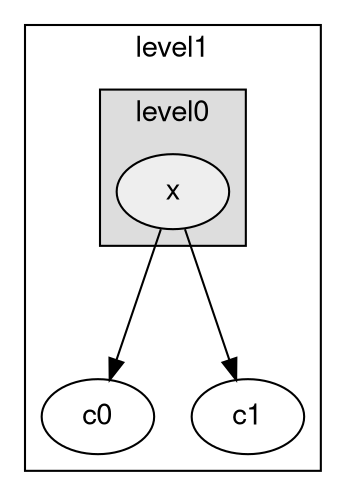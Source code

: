 digraph unix {
    graph [nodesep = 0.25; ranksep=1];
    fontname="Helvetica,Arial,sans-serif"
    node [fontname="Helvetica,Arial,sans-serif"]
    edge [fontname="Helvetica,Arial,sans-serif"]
    subgraph cluster_level1_4 {
        label = "level1";
        subgraph cluster_level0_5 {
            label = "level0";
            style = filled;
            fillcolor = "#DDDDDD";
            x_7 [
            label="x"
            style = filled;
            fillcolor = "#EEEEEE";
            ];
            
        }
        c0_8 [
        label="c0"
        ];
        c1_9 [
        label="c1"
        ];
        
    }
    "x_7" -> "c0_8";
    "x_7" -> "c1_9";
}
